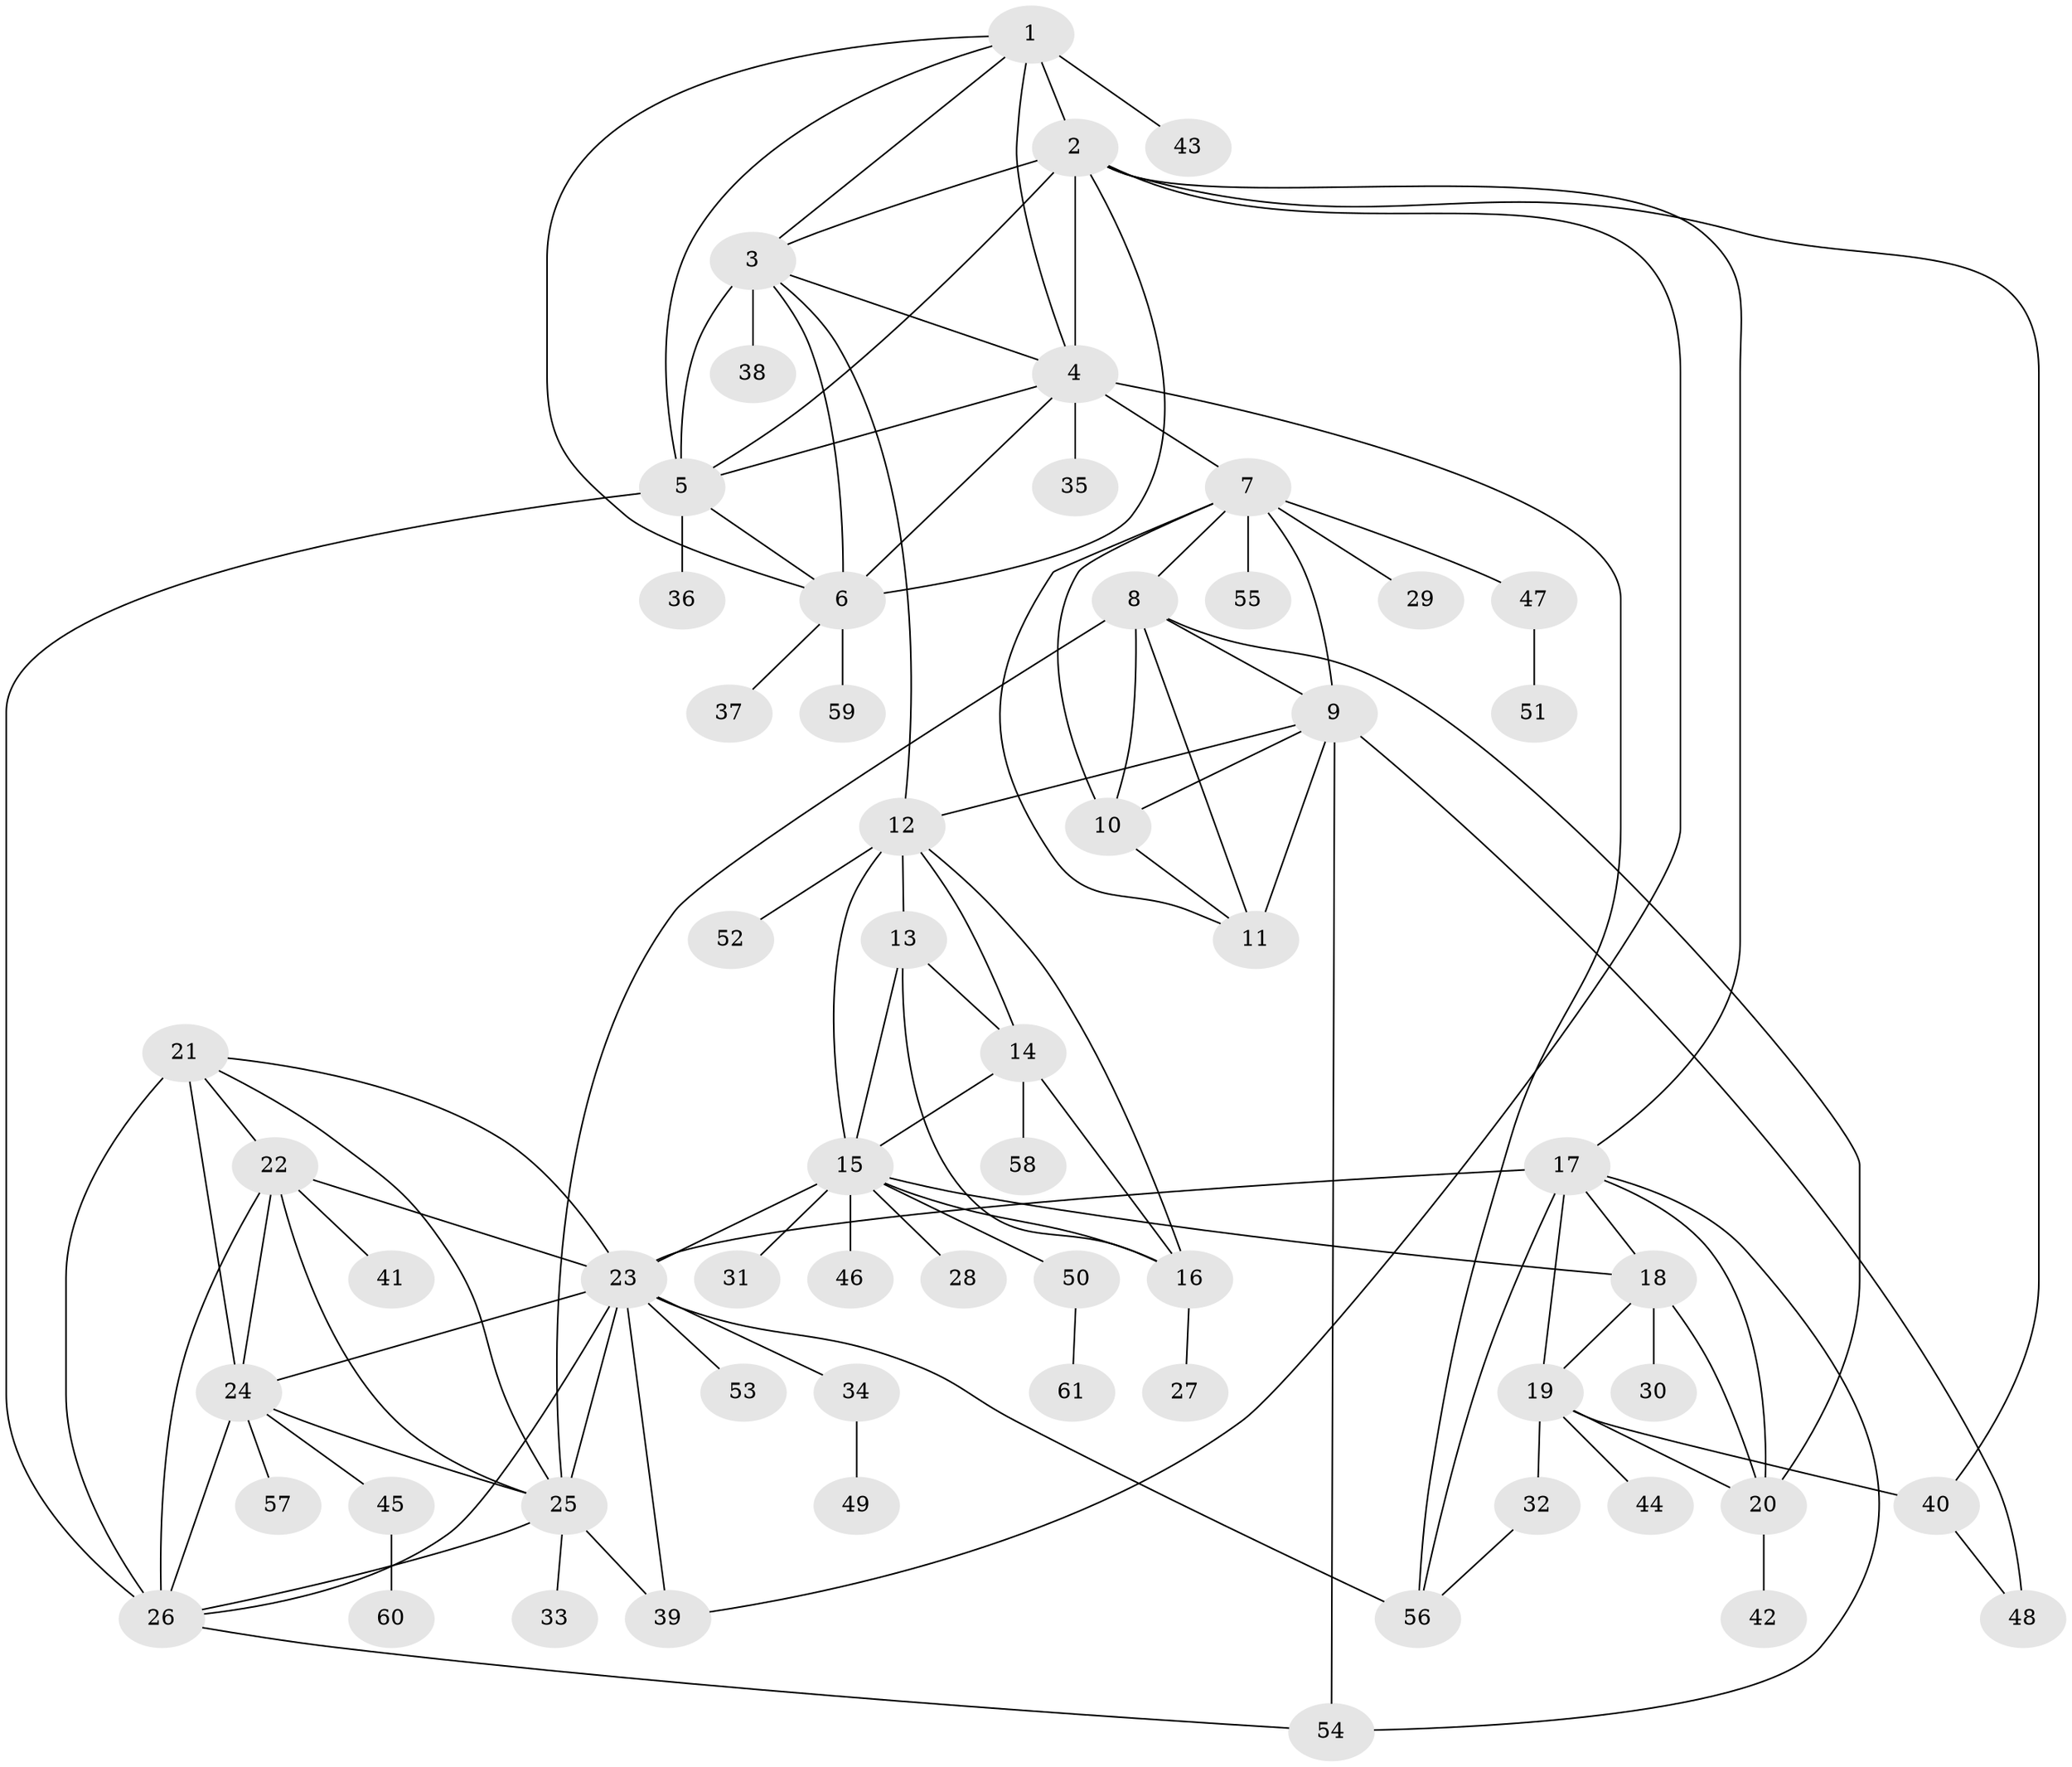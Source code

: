 // original degree distribution, {9: 0.04918032786885246, 11: 0.00819672131147541, 13: 0.00819672131147541, 7: 0.05737704918032787, 8: 0.040983606557377046, 12: 0.02459016393442623, 6: 0.02459016393442623, 5: 0.01639344262295082, 10: 0.01639344262295082, 1: 0.5655737704918032, 2: 0.13934426229508196, 3: 0.04918032786885246}
// Generated by graph-tools (version 1.1) at 2025/37/03/09/25 02:37:33]
// undirected, 61 vertices, 110 edges
graph export_dot {
graph [start="1"]
  node [color=gray90,style=filled];
  1;
  2;
  3;
  4;
  5;
  6;
  7;
  8;
  9;
  10;
  11;
  12;
  13;
  14;
  15;
  16;
  17;
  18;
  19;
  20;
  21;
  22;
  23;
  24;
  25;
  26;
  27;
  28;
  29;
  30;
  31;
  32;
  33;
  34;
  35;
  36;
  37;
  38;
  39;
  40;
  41;
  42;
  43;
  44;
  45;
  46;
  47;
  48;
  49;
  50;
  51;
  52;
  53;
  54;
  55;
  56;
  57;
  58;
  59;
  60;
  61;
  1 -- 2 [weight=1.0];
  1 -- 3 [weight=1.0];
  1 -- 4 [weight=1.0];
  1 -- 5 [weight=1.0];
  1 -- 6 [weight=1.0];
  1 -- 43 [weight=3.0];
  2 -- 3 [weight=1.0];
  2 -- 4 [weight=1.0];
  2 -- 5 [weight=1.0];
  2 -- 6 [weight=1.0];
  2 -- 17 [weight=1.0];
  2 -- 39 [weight=1.0];
  2 -- 40 [weight=1.0];
  3 -- 4 [weight=1.0];
  3 -- 5 [weight=1.0];
  3 -- 6 [weight=1.0];
  3 -- 12 [weight=1.0];
  3 -- 38 [weight=2.0];
  4 -- 5 [weight=1.0];
  4 -- 6 [weight=1.0];
  4 -- 7 [weight=1.0];
  4 -- 35 [weight=1.0];
  4 -- 56 [weight=3.0];
  5 -- 6 [weight=1.0];
  5 -- 26 [weight=1.0];
  5 -- 36 [weight=6.0];
  6 -- 37 [weight=1.0];
  6 -- 59 [weight=2.0];
  7 -- 8 [weight=2.0];
  7 -- 9 [weight=2.0];
  7 -- 10 [weight=3.0];
  7 -- 11 [weight=2.0];
  7 -- 29 [weight=1.0];
  7 -- 47 [weight=1.0];
  7 -- 55 [weight=1.0];
  8 -- 9 [weight=1.0];
  8 -- 10 [weight=1.0];
  8 -- 11 [weight=1.0];
  8 -- 20 [weight=1.0];
  8 -- 25 [weight=1.0];
  9 -- 10 [weight=1.0];
  9 -- 11 [weight=1.0];
  9 -- 12 [weight=1.0];
  9 -- 48 [weight=4.0];
  9 -- 54 [weight=1.0];
  10 -- 11 [weight=1.0];
  12 -- 13 [weight=2.0];
  12 -- 14 [weight=2.0];
  12 -- 15 [weight=2.0];
  12 -- 16 [weight=2.0];
  12 -- 52 [weight=1.0];
  13 -- 14 [weight=1.0];
  13 -- 15 [weight=1.0];
  13 -- 16 [weight=1.0];
  14 -- 15 [weight=1.0];
  14 -- 16 [weight=1.0];
  14 -- 58 [weight=1.0];
  15 -- 16 [weight=1.0];
  15 -- 18 [weight=1.0];
  15 -- 23 [weight=1.0];
  15 -- 28 [weight=1.0];
  15 -- 31 [weight=1.0];
  15 -- 46 [weight=1.0];
  15 -- 50 [weight=1.0];
  16 -- 27 [weight=3.0];
  17 -- 18 [weight=1.0];
  17 -- 19 [weight=3.0];
  17 -- 20 [weight=1.0];
  17 -- 23 [weight=1.0];
  17 -- 54 [weight=1.0];
  17 -- 56 [weight=1.0];
  18 -- 19 [weight=3.0];
  18 -- 20 [weight=1.0];
  18 -- 30 [weight=1.0];
  19 -- 20 [weight=3.0];
  19 -- 32 [weight=1.0];
  19 -- 40 [weight=4.0];
  19 -- 44 [weight=1.0];
  20 -- 42 [weight=1.0];
  21 -- 22 [weight=1.0];
  21 -- 23 [weight=1.0];
  21 -- 24 [weight=1.0];
  21 -- 25 [weight=1.0];
  21 -- 26 [weight=2.0];
  22 -- 23 [weight=1.0];
  22 -- 24 [weight=1.0];
  22 -- 25 [weight=1.0];
  22 -- 26 [weight=1.0];
  22 -- 41 [weight=1.0];
  23 -- 24 [weight=1.0];
  23 -- 25 [weight=1.0];
  23 -- 26 [weight=1.0];
  23 -- 34 [weight=1.0];
  23 -- 39 [weight=1.0];
  23 -- 53 [weight=1.0];
  23 -- 56 [weight=1.0];
  24 -- 25 [weight=1.0];
  24 -- 26 [weight=1.0];
  24 -- 45 [weight=1.0];
  24 -- 57 [weight=1.0];
  25 -- 26 [weight=1.0];
  25 -- 33 [weight=1.0];
  25 -- 39 [weight=1.0];
  26 -- 54 [weight=1.0];
  32 -- 56 [weight=1.0];
  34 -- 49 [weight=1.0];
  40 -- 48 [weight=1.0];
  45 -- 60 [weight=1.0];
  47 -- 51 [weight=1.0];
  50 -- 61 [weight=1.0];
}
